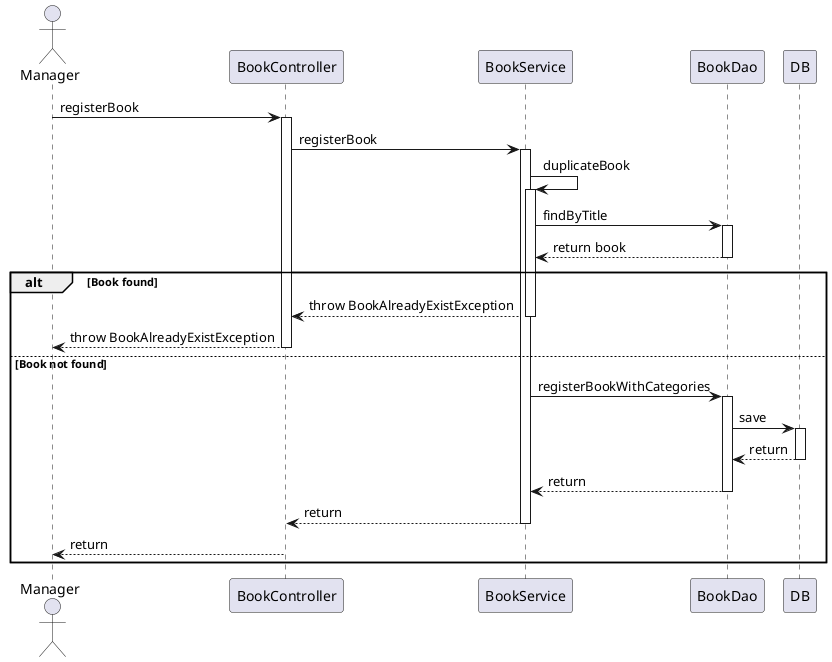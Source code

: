 @startuml
actor Manager
participant "BookController" as A
participant "BookService" as B
participant "BookDao" as C
participant "DB" as D

Manager -> A: registerBook
activate A

A -> B: registerBook
activate B

B -> B: duplicateBook
activate B

B -> C: findByTitle
activate C

C --> B: return book
deactivate C

alt Book found

    B --> A: throw BookAlreadyExistException
    deactivate B

    A --> Manager: throw BookAlreadyExistException
    deactivate A



else Book not found

    B -> C: registerBookWithCategories
    activate C

    C -> D: save
    activate D

    D --> C: return
    deactivate D

    C --> B: return
    deactivate C

    B --> A: return
    deactivate B

    A -->  Manager : return
    deactivate A
end
@enduml
